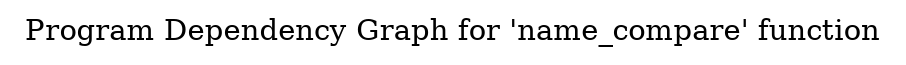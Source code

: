 digraph "Program Dependency Graph for 'name_compare' function" {
	label="Program Dependency Graph for 'name_compare' function";

}
